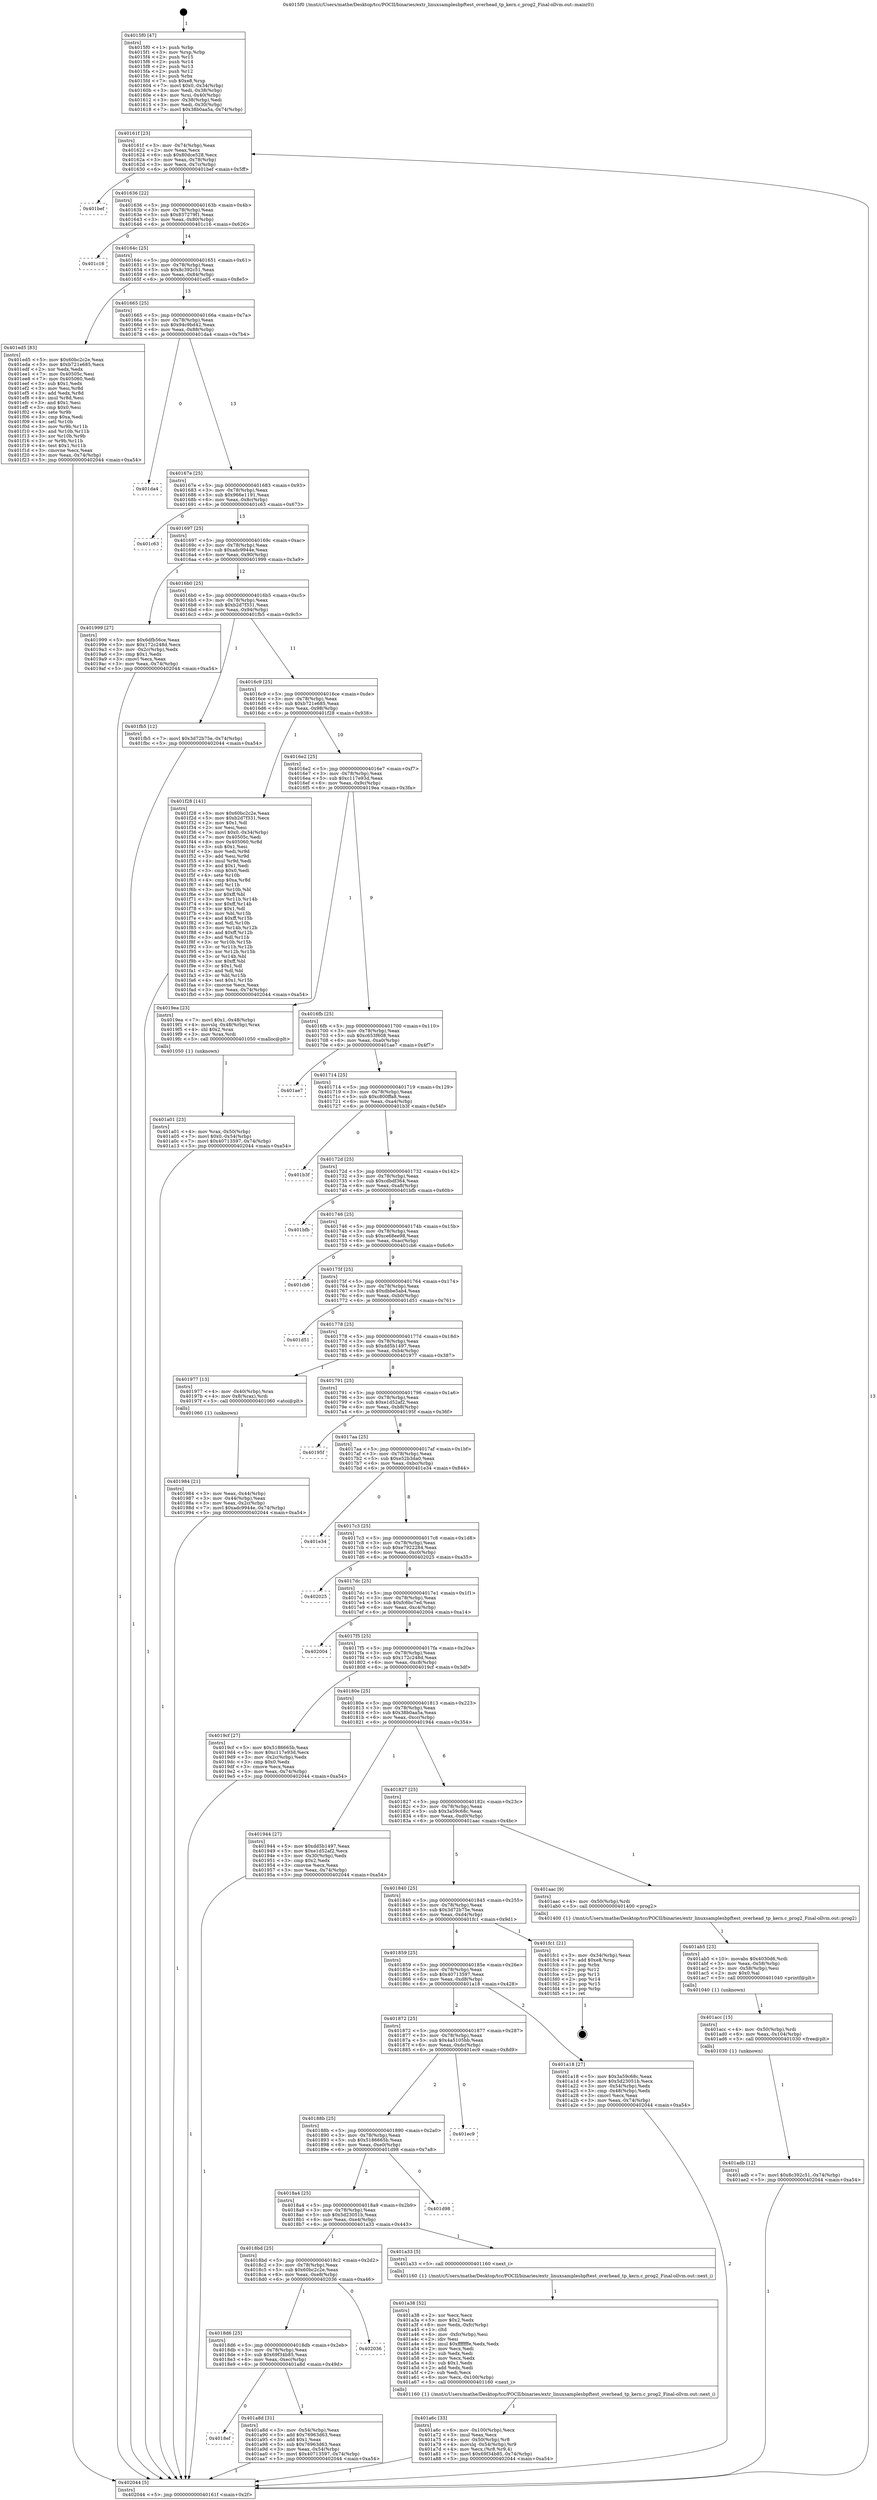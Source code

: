 digraph "0x4015f0" {
  label = "0x4015f0 (/mnt/c/Users/mathe/Desktop/tcc/POCII/binaries/extr_linuxsamplesbpftest_overhead_tp_kern.c_prog2_Final-ollvm.out::main(0))"
  labelloc = "t"
  node[shape=record]

  Entry [label="",width=0.3,height=0.3,shape=circle,fillcolor=black,style=filled]
  "0x40161f" [label="{
     0x40161f [23]\l
     | [instrs]\l
     &nbsp;&nbsp;0x40161f \<+3\>: mov -0x74(%rbp),%eax\l
     &nbsp;&nbsp;0x401622 \<+2\>: mov %eax,%ecx\l
     &nbsp;&nbsp;0x401624 \<+6\>: sub $0x80dce528,%ecx\l
     &nbsp;&nbsp;0x40162a \<+3\>: mov %eax,-0x78(%rbp)\l
     &nbsp;&nbsp;0x40162d \<+3\>: mov %ecx,-0x7c(%rbp)\l
     &nbsp;&nbsp;0x401630 \<+6\>: je 0000000000401bef \<main+0x5ff\>\l
  }"]
  "0x401bef" [label="{
     0x401bef\l
  }", style=dashed]
  "0x401636" [label="{
     0x401636 [22]\l
     | [instrs]\l
     &nbsp;&nbsp;0x401636 \<+5\>: jmp 000000000040163b \<main+0x4b\>\l
     &nbsp;&nbsp;0x40163b \<+3\>: mov -0x78(%rbp),%eax\l
     &nbsp;&nbsp;0x40163e \<+5\>: sub $0x837279f1,%eax\l
     &nbsp;&nbsp;0x401643 \<+3\>: mov %eax,-0x80(%rbp)\l
     &nbsp;&nbsp;0x401646 \<+6\>: je 0000000000401c16 \<main+0x626\>\l
  }"]
  Exit [label="",width=0.3,height=0.3,shape=circle,fillcolor=black,style=filled,peripheries=2]
  "0x401c16" [label="{
     0x401c16\l
  }", style=dashed]
  "0x40164c" [label="{
     0x40164c [25]\l
     | [instrs]\l
     &nbsp;&nbsp;0x40164c \<+5\>: jmp 0000000000401651 \<main+0x61\>\l
     &nbsp;&nbsp;0x401651 \<+3\>: mov -0x78(%rbp),%eax\l
     &nbsp;&nbsp;0x401654 \<+5\>: sub $0x8c392c51,%eax\l
     &nbsp;&nbsp;0x401659 \<+6\>: mov %eax,-0x84(%rbp)\l
     &nbsp;&nbsp;0x40165f \<+6\>: je 0000000000401ed5 \<main+0x8e5\>\l
  }"]
  "0x401adb" [label="{
     0x401adb [12]\l
     | [instrs]\l
     &nbsp;&nbsp;0x401adb \<+7\>: movl $0x8c392c51,-0x74(%rbp)\l
     &nbsp;&nbsp;0x401ae2 \<+5\>: jmp 0000000000402044 \<main+0xa54\>\l
  }"]
  "0x401ed5" [label="{
     0x401ed5 [83]\l
     | [instrs]\l
     &nbsp;&nbsp;0x401ed5 \<+5\>: mov $0x60bc2c2e,%eax\l
     &nbsp;&nbsp;0x401eda \<+5\>: mov $0xb721e685,%ecx\l
     &nbsp;&nbsp;0x401edf \<+2\>: xor %edx,%edx\l
     &nbsp;&nbsp;0x401ee1 \<+7\>: mov 0x40505c,%esi\l
     &nbsp;&nbsp;0x401ee8 \<+7\>: mov 0x405060,%edi\l
     &nbsp;&nbsp;0x401eef \<+3\>: sub $0x1,%edx\l
     &nbsp;&nbsp;0x401ef2 \<+3\>: mov %esi,%r8d\l
     &nbsp;&nbsp;0x401ef5 \<+3\>: add %edx,%r8d\l
     &nbsp;&nbsp;0x401ef8 \<+4\>: imul %r8d,%esi\l
     &nbsp;&nbsp;0x401efc \<+3\>: and $0x1,%esi\l
     &nbsp;&nbsp;0x401eff \<+3\>: cmp $0x0,%esi\l
     &nbsp;&nbsp;0x401f02 \<+4\>: sete %r9b\l
     &nbsp;&nbsp;0x401f06 \<+3\>: cmp $0xa,%edi\l
     &nbsp;&nbsp;0x401f09 \<+4\>: setl %r10b\l
     &nbsp;&nbsp;0x401f0d \<+3\>: mov %r9b,%r11b\l
     &nbsp;&nbsp;0x401f10 \<+3\>: and %r10b,%r11b\l
     &nbsp;&nbsp;0x401f13 \<+3\>: xor %r10b,%r9b\l
     &nbsp;&nbsp;0x401f16 \<+3\>: or %r9b,%r11b\l
     &nbsp;&nbsp;0x401f19 \<+4\>: test $0x1,%r11b\l
     &nbsp;&nbsp;0x401f1d \<+3\>: cmovne %ecx,%eax\l
     &nbsp;&nbsp;0x401f20 \<+3\>: mov %eax,-0x74(%rbp)\l
     &nbsp;&nbsp;0x401f23 \<+5\>: jmp 0000000000402044 \<main+0xa54\>\l
  }"]
  "0x401665" [label="{
     0x401665 [25]\l
     | [instrs]\l
     &nbsp;&nbsp;0x401665 \<+5\>: jmp 000000000040166a \<main+0x7a\>\l
     &nbsp;&nbsp;0x40166a \<+3\>: mov -0x78(%rbp),%eax\l
     &nbsp;&nbsp;0x40166d \<+5\>: sub $0x94c9bd42,%eax\l
     &nbsp;&nbsp;0x401672 \<+6\>: mov %eax,-0x88(%rbp)\l
     &nbsp;&nbsp;0x401678 \<+6\>: je 0000000000401da4 \<main+0x7b4\>\l
  }"]
  "0x401acc" [label="{
     0x401acc [15]\l
     | [instrs]\l
     &nbsp;&nbsp;0x401acc \<+4\>: mov -0x50(%rbp),%rdi\l
     &nbsp;&nbsp;0x401ad0 \<+6\>: mov %eax,-0x104(%rbp)\l
     &nbsp;&nbsp;0x401ad6 \<+5\>: call 0000000000401030 \<free@plt\>\l
     | [calls]\l
     &nbsp;&nbsp;0x401030 \{1\} (unknown)\l
  }"]
  "0x401da4" [label="{
     0x401da4\l
  }", style=dashed]
  "0x40167e" [label="{
     0x40167e [25]\l
     | [instrs]\l
     &nbsp;&nbsp;0x40167e \<+5\>: jmp 0000000000401683 \<main+0x93\>\l
     &nbsp;&nbsp;0x401683 \<+3\>: mov -0x78(%rbp),%eax\l
     &nbsp;&nbsp;0x401686 \<+5\>: sub $0x966e1191,%eax\l
     &nbsp;&nbsp;0x40168b \<+6\>: mov %eax,-0x8c(%rbp)\l
     &nbsp;&nbsp;0x401691 \<+6\>: je 0000000000401c63 \<main+0x673\>\l
  }"]
  "0x401ab5" [label="{
     0x401ab5 [23]\l
     | [instrs]\l
     &nbsp;&nbsp;0x401ab5 \<+10\>: movabs $0x4030d6,%rdi\l
     &nbsp;&nbsp;0x401abf \<+3\>: mov %eax,-0x58(%rbp)\l
     &nbsp;&nbsp;0x401ac2 \<+3\>: mov -0x58(%rbp),%esi\l
     &nbsp;&nbsp;0x401ac5 \<+2\>: mov $0x0,%al\l
     &nbsp;&nbsp;0x401ac7 \<+5\>: call 0000000000401040 \<printf@plt\>\l
     | [calls]\l
     &nbsp;&nbsp;0x401040 \{1\} (unknown)\l
  }"]
  "0x401c63" [label="{
     0x401c63\l
  }", style=dashed]
  "0x401697" [label="{
     0x401697 [25]\l
     | [instrs]\l
     &nbsp;&nbsp;0x401697 \<+5\>: jmp 000000000040169c \<main+0xac\>\l
     &nbsp;&nbsp;0x40169c \<+3\>: mov -0x78(%rbp),%eax\l
     &nbsp;&nbsp;0x40169f \<+5\>: sub $0xadc9944e,%eax\l
     &nbsp;&nbsp;0x4016a4 \<+6\>: mov %eax,-0x90(%rbp)\l
     &nbsp;&nbsp;0x4016aa \<+6\>: je 0000000000401999 \<main+0x3a9\>\l
  }"]
  "0x4018ef" [label="{
     0x4018ef\l
  }", style=dashed]
  "0x401999" [label="{
     0x401999 [27]\l
     | [instrs]\l
     &nbsp;&nbsp;0x401999 \<+5\>: mov $0x6dfb56ce,%eax\l
     &nbsp;&nbsp;0x40199e \<+5\>: mov $0x172c248d,%ecx\l
     &nbsp;&nbsp;0x4019a3 \<+3\>: mov -0x2c(%rbp),%edx\l
     &nbsp;&nbsp;0x4019a6 \<+3\>: cmp $0x1,%edx\l
     &nbsp;&nbsp;0x4019a9 \<+3\>: cmovl %ecx,%eax\l
     &nbsp;&nbsp;0x4019ac \<+3\>: mov %eax,-0x74(%rbp)\l
     &nbsp;&nbsp;0x4019af \<+5\>: jmp 0000000000402044 \<main+0xa54\>\l
  }"]
  "0x4016b0" [label="{
     0x4016b0 [25]\l
     | [instrs]\l
     &nbsp;&nbsp;0x4016b0 \<+5\>: jmp 00000000004016b5 \<main+0xc5\>\l
     &nbsp;&nbsp;0x4016b5 \<+3\>: mov -0x78(%rbp),%eax\l
     &nbsp;&nbsp;0x4016b8 \<+5\>: sub $0xb2d7f331,%eax\l
     &nbsp;&nbsp;0x4016bd \<+6\>: mov %eax,-0x94(%rbp)\l
     &nbsp;&nbsp;0x4016c3 \<+6\>: je 0000000000401fb5 \<main+0x9c5\>\l
  }"]
  "0x401a8d" [label="{
     0x401a8d [31]\l
     | [instrs]\l
     &nbsp;&nbsp;0x401a8d \<+3\>: mov -0x54(%rbp),%eax\l
     &nbsp;&nbsp;0x401a90 \<+5\>: add $0x76963d63,%eax\l
     &nbsp;&nbsp;0x401a95 \<+3\>: add $0x1,%eax\l
     &nbsp;&nbsp;0x401a98 \<+5\>: sub $0x76963d63,%eax\l
     &nbsp;&nbsp;0x401a9d \<+3\>: mov %eax,-0x54(%rbp)\l
     &nbsp;&nbsp;0x401aa0 \<+7\>: movl $0x40713597,-0x74(%rbp)\l
     &nbsp;&nbsp;0x401aa7 \<+5\>: jmp 0000000000402044 \<main+0xa54\>\l
  }"]
  "0x401fb5" [label="{
     0x401fb5 [12]\l
     | [instrs]\l
     &nbsp;&nbsp;0x401fb5 \<+7\>: movl $0x3d72b75e,-0x74(%rbp)\l
     &nbsp;&nbsp;0x401fbc \<+5\>: jmp 0000000000402044 \<main+0xa54\>\l
  }"]
  "0x4016c9" [label="{
     0x4016c9 [25]\l
     | [instrs]\l
     &nbsp;&nbsp;0x4016c9 \<+5\>: jmp 00000000004016ce \<main+0xde\>\l
     &nbsp;&nbsp;0x4016ce \<+3\>: mov -0x78(%rbp),%eax\l
     &nbsp;&nbsp;0x4016d1 \<+5\>: sub $0xb721e685,%eax\l
     &nbsp;&nbsp;0x4016d6 \<+6\>: mov %eax,-0x98(%rbp)\l
     &nbsp;&nbsp;0x4016dc \<+6\>: je 0000000000401f28 \<main+0x938\>\l
  }"]
  "0x4018d6" [label="{
     0x4018d6 [25]\l
     | [instrs]\l
     &nbsp;&nbsp;0x4018d6 \<+5\>: jmp 00000000004018db \<main+0x2eb\>\l
     &nbsp;&nbsp;0x4018db \<+3\>: mov -0x78(%rbp),%eax\l
     &nbsp;&nbsp;0x4018de \<+5\>: sub $0x69f34b85,%eax\l
     &nbsp;&nbsp;0x4018e3 \<+6\>: mov %eax,-0xec(%rbp)\l
     &nbsp;&nbsp;0x4018e9 \<+6\>: je 0000000000401a8d \<main+0x49d\>\l
  }"]
  "0x401f28" [label="{
     0x401f28 [141]\l
     | [instrs]\l
     &nbsp;&nbsp;0x401f28 \<+5\>: mov $0x60bc2c2e,%eax\l
     &nbsp;&nbsp;0x401f2d \<+5\>: mov $0xb2d7f331,%ecx\l
     &nbsp;&nbsp;0x401f32 \<+2\>: mov $0x1,%dl\l
     &nbsp;&nbsp;0x401f34 \<+2\>: xor %esi,%esi\l
     &nbsp;&nbsp;0x401f36 \<+7\>: movl $0x0,-0x34(%rbp)\l
     &nbsp;&nbsp;0x401f3d \<+7\>: mov 0x40505c,%edi\l
     &nbsp;&nbsp;0x401f44 \<+8\>: mov 0x405060,%r8d\l
     &nbsp;&nbsp;0x401f4c \<+3\>: sub $0x1,%esi\l
     &nbsp;&nbsp;0x401f4f \<+3\>: mov %edi,%r9d\l
     &nbsp;&nbsp;0x401f52 \<+3\>: add %esi,%r9d\l
     &nbsp;&nbsp;0x401f55 \<+4\>: imul %r9d,%edi\l
     &nbsp;&nbsp;0x401f59 \<+3\>: and $0x1,%edi\l
     &nbsp;&nbsp;0x401f5c \<+3\>: cmp $0x0,%edi\l
     &nbsp;&nbsp;0x401f5f \<+4\>: sete %r10b\l
     &nbsp;&nbsp;0x401f63 \<+4\>: cmp $0xa,%r8d\l
     &nbsp;&nbsp;0x401f67 \<+4\>: setl %r11b\l
     &nbsp;&nbsp;0x401f6b \<+3\>: mov %r10b,%bl\l
     &nbsp;&nbsp;0x401f6e \<+3\>: xor $0xff,%bl\l
     &nbsp;&nbsp;0x401f71 \<+3\>: mov %r11b,%r14b\l
     &nbsp;&nbsp;0x401f74 \<+4\>: xor $0xff,%r14b\l
     &nbsp;&nbsp;0x401f78 \<+3\>: xor $0x1,%dl\l
     &nbsp;&nbsp;0x401f7b \<+3\>: mov %bl,%r15b\l
     &nbsp;&nbsp;0x401f7e \<+4\>: and $0xff,%r15b\l
     &nbsp;&nbsp;0x401f82 \<+3\>: and %dl,%r10b\l
     &nbsp;&nbsp;0x401f85 \<+3\>: mov %r14b,%r12b\l
     &nbsp;&nbsp;0x401f88 \<+4\>: and $0xff,%r12b\l
     &nbsp;&nbsp;0x401f8c \<+3\>: and %dl,%r11b\l
     &nbsp;&nbsp;0x401f8f \<+3\>: or %r10b,%r15b\l
     &nbsp;&nbsp;0x401f92 \<+3\>: or %r11b,%r12b\l
     &nbsp;&nbsp;0x401f95 \<+3\>: xor %r12b,%r15b\l
     &nbsp;&nbsp;0x401f98 \<+3\>: or %r14b,%bl\l
     &nbsp;&nbsp;0x401f9b \<+3\>: xor $0xff,%bl\l
     &nbsp;&nbsp;0x401f9e \<+3\>: or $0x1,%dl\l
     &nbsp;&nbsp;0x401fa1 \<+2\>: and %dl,%bl\l
     &nbsp;&nbsp;0x401fa3 \<+3\>: or %bl,%r15b\l
     &nbsp;&nbsp;0x401fa6 \<+4\>: test $0x1,%r15b\l
     &nbsp;&nbsp;0x401faa \<+3\>: cmovne %ecx,%eax\l
     &nbsp;&nbsp;0x401fad \<+3\>: mov %eax,-0x74(%rbp)\l
     &nbsp;&nbsp;0x401fb0 \<+5\>: jmp 0000000000402044 \<main+0xa54\>\l
  }"]
  "0x4016e2" [label="{
     0x4016e2 [25]\l
     | [instrs]\l
     &nbsp;&nbsp;0x4016e2 \<+5\>: jmp 00000000004016e7 \<main+0xf7\>\l
     &nbsp;&nbsp;0x4016e7 \<+3\>: mov -0x78(%rbp),%eax\l
     &nbsp;&nbsp;0x4016ea \<+5\>: sub $0xc117e93d,%eax\l
     &nbsp;&nbsp;0x4016ef \<+6\>: mov %eax,-0x9c(%rbp)\l
     &nbsp;&nbsp;0x4016f5 \<+6\>: je 00000000004019ea \<main+0x3fa\>\l
  }"]
  "0x402036" [label="{
     0x402036\l
  }", style=dashed]
  "0x4019ea" [label="{
     0x4019ea [23]\l
     | [instrs]\l
     &nbsp;&nbsp;0x4019ea \<+7\>: movl $0x1,-0x48(%rbp)\l
     &nbsp;&nbsp;0x4019f1 \<+4\>: movslq -0x48(%rbp),%rax\l
     &nbsp;&nbsp;0x4019f5 \<+4\>: shl $0x2,%rax\l
     &nbsp;&nbsp;0x4019f9 \<+3\>: mov %rax,%rdi\l
     &nbsp;&nbsp;0x4019fc \<+5\>: call 0000000000401050 \<malloc@plt\>\l
     | [calls]\l
     &nbsp;&nbsp;0x401050 \{1\} (unknown)\l
  }"]
  "0x4016fb" [label="{
     0x4016fb [25]\l
     | [instrs]\l
     &nbsp;&nbsp;0x4016fb \<+5\>: jmp 0000000000401700 \<main+0x110\>\l
     &nbsp;&nbsp;0x401700 \<+3\>: mov -0x78(%rbp),%eax\l
     &nbsp;&nbsp;0x401703 \<+5\>: sub $0xc653f608,%eax\l
     &nbsp;&nbsp;0x401708 \<+6\>: mov %eax,-0xa0(%rbp)\l
     &nbsp;&nbsp;0x40170e \<+6\>: je 0000000000401ae7 \<main+0x4f7\>\l
  }"]
  "0x401a6c" [label="{
     0x401a6c [33]\l
     | [instrs]\l
     &nbsp;&nbsp;0x401a6c \<+6\>: mov -0x100(%rbp),%ecx\l
     &nbsp;&nbsp;0x401a72 \<+3\>: imul %eax,%ecx\l
     &nbsp;&nbsp;0x401a75 \<+4\>: mov -0x50(%rbp),%r8\l
     &nbsp;&nbsp;0x401a79 \<+4\>: movslq -0x54(%rbp),%r9\l
     &nbsp;&nbsp;0x401a7d \<+4\>: mov %ecx,(%r8,%r9,4)\l
     &nbsp;&nbsp;0x401a81 \<+7\>: movl $0x69f34b85,-0x74(%rbp)\l
     &nbsp;&nbsp;0x401a88 \<+5\>: jmp 0000000000402044 \<main+0xa54\>\l
  }"]
  "0x401ae7" [label="{
     0x401ae7\l
  }", style=dashed]
  "0x401714" [label="{
     0x401714 [25]\l
     | [instrs]\l
     &nbsp;&nbsp;0x401714 \<+5\>: jmp 0000000000401719 \<main+0x129\>\l
     &nbsp;&nbsp;0x401719 \<+3\>: mov -0x78(%rbp),%eax\l
     &nbsp;&nbsp;0x40171c \<+5\>: sub $0xc800ffa8,%eax\l
     &nbsp;&nbsp;0x401721 \<+6\>: mov %eax,-0xa4(%rbp)\l
     &nbsp;&nbsp;0x401727 \<+6\>: je 0000000000401b3f \<main+0x54f\>\l
  }"]
  "0x401a38" [label="{
     0x401a38 [52]\l
     | [instrs]\l
     &nbsp;&nbsp;0x401a38 \<+2\>: xor %ecx,%ecx\l
     &nbsp;&nbsp;0x401a3a \<+5\>: mov $0x2,%edx\l
     &nbsp;&nbsp;0x401a3f \<+6\>: mov %edx,-0xfc(%rbp)\l
     &nbsp;&nbsp;0x401a45 \<+1\>: cltd\l
     &nbsp;&nbsp;0x401a46 \<+6\>: mov -0xfc(%rbp),%esi\l
     &nbsp;&nbsp;0x401a4c \<+2\>: idiv %esi\l
     &nbsp;&nbsp;0x401a4e \<+6\>: imul $0xfffffffe,%edx,%edx\l
     &nbsp;&nbsp;0x401a54 \<+2\>: mov %ecx,%edi\l
     &nbsp;&nbsp;0x401a56 \<+2\>: sub %edx,%edi\l
     &nbsp;&nbsp;0x401a58 \<+2\>: mov %ecx,%edx\l
     &nbsp;&nbsp;0x401a5a \<+3\>: sub $0x1,%edx\l
     &nbsp;&nbsp;0x401a5d \<+2\>: add %edx,%edi\l
     &nbsp;&nbsp;0x401a5f \<+2\>: sub %edi,%ecx\l
     &nbsp;&nbsp;0x401a61 \<+6\>: mov %ecx,-0x100(%rbp)\l
     &nbsp;&nbsp;0x401a67 \<+5\>: call 0000000000401160 \<next_i\>\l
     | [calls]\l
     &nbsp;&nbsp;0x401160 \{1\} (/mnt/c/Users/mathe/Desktop/tcc/POCII/binaries/extr_linuxsamplesbpftest_overhead_tp_kern.c_prog2_Final-ollvm.out::next_i)\l
  }"]
  "0x401b3f" [label="{
     0x401b3f\l
  }", style=dashed]
  "0x40172d" [label="{
     0x40172d [25]\l
     | [instrs]\l
     &nbsp;&nbsp;0x40172d \<+5\>: jmp 0000000000401732 \<main+0x142\>\l
     &nbsp;&nbsp;0x401732 \<+3\>: mov -0x78(%rbp),%eax\l
     &nbsp;&nbsp;0x401735 \<+5\>: sub $0xcdbdf364,%eax\l
     &nbsp;&nbsp;0x40173a \<+6\>: mov %eax,-0xa8(%rbp)\l
     &nbsp;&nbsp;0x401740 \<+6\>: je 0000000000401bfb \<main+0x60b\>\l
  }"]
  "0x4018bd" [label="{
     0x4018bd [25]\l
     | [instrs]\l
     &nbsp;&nbsp;0x4018bd \<+5\>: jmp 00000000004018c2 \<main+0x2d2\>\l
     &nbsp;&nbsp;0x4018c2 \<+3\>: mov -0x78(%rbp),%eax\l
     &nbsp;&nbsp;0x4018c5 \<+5\>: sub $0x60bc2c2e,%eax\l
     &nbsp;&nbsp;0x4018ca \<+6\>: mov %eax,-0xe8(%rbp)\l
     &nbsp;&nbsp;0x4018d0 \<+6\>: je 0000000000402036 \<main+0xa46\>\l
  }"]
  "0x401bfb" [label="{
     0x401bfb\l
  }", style=dashed]
  "0x401746" [label="{
     0x401746 [25]\l
     | [instrs]\l
     &nbsp;&nbsp;0x401746 \<+5\>: jmp 000000000040174b \<main+0x15b\>\l
     &nbsp;&nbsp;0x40174b \<+3\>: mov -0x78(%rbp),%eax\l
     &nbsp;&nbsp;0x40174e \<+5\>: sub $0xce68ee98,%eax\l
     &nbsp;&nbsp;0x401753 \<+6\>: mov %eax,-0xac(%rbp)\l
     &nbsp;&nbsp;0x401759 \<+6\>: je 0000000000401cb6 \<main+0x6c6\>\l
  }"]
  "0x401a33" [label="{
     0x401a33 [5]\l
     | [instrs]\l
     &nbsp;&nbsp;0x401a33 \<+5\>: call 0000000000401160 \<next_i\>\l
     | [calls]\l
     &nbsp;&nbsp;0x401160 \{1\} (/mnt/c/Users/mathe/Desktop/tcc/POCII/binaries/extr_linuxsamplesbpftest_overhead_tp_kern.c_prog2_Final-ollvm.out::next_i)\l
  }"]
  "0x401cb6" [label="{
     0x401cb6\l
  }", style=dashed]
  "0x40175f" [label="{
     0x40175f [25]\l
     | [instrs]\l
     &nbsp;&nbsp;0x40175f \<+5\>: jmp 0000000000401764 \<main+0x174\>\l
     &nbsp;&nbsp;0x401764 \<+3\>: mov -0x78(%rbp),%eax\l
     &nbsp;&nbsp;0x401767 \<+5\>: sub $0xdbbe5ab4,%eax\l
     &nbsp;&nbsp;0x40176c \<+6\>: mov %eax,-0xb0(%rbp)\l
     &nbsp;&nbsp;0x401772 \<+6\>: je 0000000000401d51 \<main+0x761\>\l
  }"]
  "0x4018a4" [label="{
     0x4018a4 [25]\l
     | [instrs]\l
     &nbsp;&nbsp;0x4018a4 \<+5\>: jmp 00000000004018a9 \<main+0x2b9\>\l
     &nbsp;&nbsp;0x4018a9 \<+3\>: mov -0x78(%rbp),%eax\l
     &nbsp;&nbsp;0x4018ac \<+5\>: sub $0x5d23051b,%eax\l
     &nbsp;&nbsp;0x4018b1 \<+6\>: mov %eax,-0xe4(%rbp)\l
     &nbsp;&nbsp;0x4018b7 \<+6\>: je 0000000000401a33 \<main+0x443\>\l
  }"]
  "0x401d51" [label="{
     0x401d51\l
  }", style=dashed]
  "0x401778" [label="{
     0x401778 [25]\l
     | [instrs]\l
     &nbsp;&nbsp;0x401778 \<+5\>: jmp 000000000040177d \<main+0x18d\>\l
     &nbsp;&nbsp;0x40177d \<+3\>: mov -0x78(%rbp),%eax\l
     &nbsp;&nbsp;0x401780 \<+5\>: sub $0xdd5b1497,%eax\l
     &nbsp;&nbsp;0x401785 \<+6\>: mov %eax,-0xb4(%rbp)\l
     &nbsp;&nbsp;0x40178b \<+6\>: je 0000000000401977 \<main+0x387\>\l
  }"]
  "0x401d98" [label="{
     0x401d98\l
  }", style=dashed]
  "0x401977" [label="{
     0x401977 [13]\l
     | [instrs]\l
     &nbsp;&nbsp;0x401977 \<+4\>: mov -0x40(%rbp),%rax\l
     &nbsp;&nbsp;0x40197b \<+4\>: mov 0x8(%rax),%rdi\l
     &nbsp;&nbsp;0x40197f \<+5\>: call 0000000000401060 \<atoi@plt\>\l
     | [calls]\l
     &nbsp;&nbsp;0x401060 \{1\} (unknown)\l
  }"]
  "0x401791" [label="{
     0x401791 [25]\l
     | [instrs]\l
     &nbsp;&nbsp;0x401791 \<+5\>: jmp 0000000000401796 \<main+0x1a6\>\l
     &nbsp;&nbsp;0x401796 \<+3\>: mov -0x78(%rbp),%eax\l
     &nbsp;&nbsp;0x401799 \<+5\>: sub $0xe1d52af2,%eax\l
     &nbsp;&nbsp;0x40179e \<+6\>: mov %eax,-0xb8(%rbp)\l
     &nbsp;&nbsp;0x4017a4 \<+6\>: je 000000000040195f \<main+0x36f\>\l
  }"]
  "0x40188b" [label="{
     0x40188b [25]\l
     | [instrs]\l
     &nbsp;&nbsp;0x40188b \<+5\>: jmp 0000000000401890 \<main+0x2a0\>\l
     &nbsp;&nbsp;0x401890 \<+3\>: mov -0x78(%rbp),%eax\l
     &nbsp;&nbsp;0x401893 \<+5\>: sub $0x5186665b,%eax\l
     &nbsp;&nbsp;0x401898 \<+6\>: mov %eax,-0xe0(%rbp)\l
     &nbsp;&nbsp;0x40189e \<+6\>: je 0000000000401d98 \<main+0x7a8\>\l
  }"]
  "0x40195f" [label="{
     0x40195f\l
  }", style=dashed]
  "0x4017aa" [label="{
     0x4017aa [25]\l
     | [instrs]\l
     &nbsp;&nbsp;0x4017aa \<+5\>: jmp 00000000004017af \<main+0x1bf\>\l
     &nbsp;&nbsp;0x4017af \<+3\>: mov -0x78(%rbp),%eax\l
     &nbsp;&nbsp;0x4017b2 \<+5\>: sub $0xe52b3da0,%eax\l
     &nbsp;&nbsp;0x4017b7 \<+6\>: mov %eax,-0xbc(%rbp)\l
     &nbsp;&nbsp;0x4017bd \<+6\>: je 0000000000401e34 \<main+0x844\>\l
  }"]
  "0x401ec9" [label="{
     0x401ec9\l
  }", style=dashed]
  "0x401e34" [label="{
     0x401e34\l
  }", style=dashed]
  "0x4017c3" [label="{
     0x4017c3 [25]\l
     | [instrs]\l
     &nbsp;&nbsp;0x4017c3 \<+5\>: jmp 00000000004017c8 \<main+0x1d8\>\l
     &nbsp;&nbsp;0x4017c8 \<+3\>: mov -0x78(%rbp),%eax\l
     &nbsp;&nbsp;0x4017cb \<+5\>: sub $0xe7922284,%eax\l
     &nbsp;&nbsp;0x4017d0 \<+6\>: mov %eax,-0xc0(%rbp)\l
     &nbsp;&nbsp;0x4017d6 \<+6\>: je 0000000000402025 \<main+0xa35\>\l
  }"]
  "0x401872" [label="{
     0x401872 [25]\l
     | [instrs]\l
     &nbsp;&nbsp;0x401872 \<+5\>: jmp 0000000000401877 \<main+0x287\>\l
     &nbsp;&nbsp;0x401877 \<+3\>: mov -0x78(%rbp),%eax\l
     &nbsp;&nbsp;0x40187a \<+5\>: sub $0x4a5105bb,%eax\l
     &nbsp;&nbsp;0x40187f \<+6\>: mov %eax,-0xdc(%rbp)\l
     &nbsp;&nbsp;0x401885 \<+6\>: je 0000000000401ec9 \<main+0x8d9\>\l
  }"]
  "0x402025" [label="{
     0x402025\l
  }", style=dashed]
  "0x4017dc" [label="{
     0x4017dc [25]\l
     | [instrs]\l
     &nbsp;&nbsp;0x4017dc \<+5\>: jmp 00000000004017e1 \<main+0x1f1\>\l
     &nbsp;&nbsp;0x4017e1 \<+3\>: mov -0x78(%rbp),%eax\l
     &nbsp;&nbsp;0x4017e4 \<+5\>: sub $0xfc6bc7ed,%eax\l
     &nbsp;&nbsp;0x4017e9 \<+6\>: mov %eax,-0xc4(%rbp)\l
     &nbsp;&nbsp;0x4017ef \<+6\>: je 0000000000402004 \<main+0xa14\>\l
  }"]
  "0x401a18" [label="{
     0x401a18 [27]\l
     | [instrs]\l
     &nbsp;&nbsp;0x401a18 \<+5\>: mov $0x3a59c68c,%eax\l
     &nbsp;&nbsp;0x401a1d \<+5\>: mov $0x5d23051b,%ecx\l
     &nbsp;&nbsp;0x401a22 \<+3\>: mov -0x54(%rbp),%edx\l
     &nbsp;&nbsp;0x401a25 \<+3\>: cmp -0x48(%rbp),%edx\l
     &nbsp;&nbsp;0x401a28 \<+3\>: cmovl %ecx,%eax\l
     &nbsp;&nbsp;0x401a2b \<+3\>: mov %eax,-0x74(%rbp)\l
     &nbsp;&nbsp;0x401a2e \<+5\>: jmp 0000000000402044 \<main+0xa54\>\l
  }"]
  "0x402004" [label="{
     0x402004\l
  }", style=dashed]
  "0x4017f5" [label="{
     0x4017f5 [25]\l
     | [instrs]\l
     &nbsp;&nbsp;0x4017f5 \<+5\>: jmp 00000000004017fa \<main+0x20a\>\l
     &nbsp;&nbsp;0x4017fa \<+3\>: mov -0x78(%rbp),%eax\l
     &nbsp;&nbsp;0x4017fd \<+5\>: sub $0x172c248d,%eax\l
     &nbsp;&nbsp;0x401802 \<+6\>: mov %eax,-0xc8(%rbp)\l
     &nbsp;&nbsp;0x401808 \<+6\>: je 00000000004019cf \<main+0x3df\>\l
  }"]
  "0x401859" [label="{
     0x401859 [25]\l
     | [instrs]\l
     &nbsp;&nbsp;0x401859 \<+5\>: jmp 000000000040185e \<main+0x26e\>\l
     &nbsp;&nbsp;0x40185e \<+3\>: mov -0x78(%rbp),%eax\l
     &nbsp;&nbsp;0x401861 \<+5\>: sub $0x40713597,%eax\l
     &nbsp;&nbsp;0x401866 \<+6\>: mov %eax,-0xd8(%rbp)\l
     &nbsp;&nbsp;0x40186c \<+6\>: je 0000000000401a18 \<main+0x428\>\l
  }"]
  "0x4019cf" [label="{
     0x4019cf [27]\l
     | [instrs]\l
     &nbsp;&nbsp;0x4019cf \<+5\>: mov $0x5186665b,%eax\l
     &nbsp;&nbsp;0x4019d4 \<+5\>: mov $0xc117e93d,%ecx\l
     &nbsp;&nbsp;0x4019d9 \<+3\>: mov -0x2c(%rbp),%edx\l
     &nbsp;&nbsp;0x4019dc \<+3\>: cmp $0x0,%edx\l
     &nbsp;&nbsp;0x4019df \<+3\>: cmove %ecx,%eax\l
     &nbsp;&nbsp;0x4019e2 \<+3\>: mov %eax,-0x74(%rbp)\l
     &nbsp;&nbsp;0x4019e5 \<+5\>: jmp 0000000000402044 \<main+0xa54\>\l
  }"]
  "0x40180e" [label="{
     0x40180e [25]\l
     | [instrs]\l
     &nbsp;&nbsp;0x40180e \<+5\>: jmp 0000000000401813 \<main+0x223\>\l
     &nbsp;&nbsp;0x401813 \<+3\>: mov -0x78(%rbp),%eax\l
     &nbsp;&nbsp;0x401816 \<+5\>: sub $0x38b0aa5a,%eax\l
     &nbsp;&nbsp;0x40181b \<+6\>: mov %eax,-0xcc(%rbp)\l
     &nbsp;&nbsp;0x401821 \<+6\>: je 0000000000401944 \<main+0x354\>\l
  }"]
  "0x401fc1" [label="{
     0x401fc1 [21]\l
     | [instrs]\l
     &nbsp;&nbsp;0x401fc1 \<+3\>: mov -0x34(%rbp),%eax\l
     &nbsp;&nbsp;0x401fc4 \<+7\>: add $0xe8,%rsp\l
     &nbsp;&nbsp;0x401fcb \<+1\>: pop %rbx\l
     &nbsp;&nbsp;0x401fcc \<+2\>: pop %r12\l
     &nbsp;&nbsp;0x401fce \<+2\>: pop %r13\l
     &nbsp;&nbsp;0x401fd0 \<+2\>: pop %r14\l
     &nbsp;&nbsp;0x401fd2 \<+2\>: pop %r15\l
     &nbsp;&nbsp;0x401fd4 \<+1\>: pop %rbp\l
     &nbsp;&nbsp;0x401fd5 \<+1\>: ret\l
  }"]
  "0x401944" [label="{
     0x401944 [27]\l
     | [instrs]\l
     &nbsp;&nbsp;0x401944 \<+5\>: mov $0xdd5b1497,%eax\l
     &nbsp;&nbsp;0x401949 \<+5\>: mov $0xe1d52af2,%ecx\l
     &nbsp;&nbsp;0x40194e \<+3\>: mov -0x30(%rbp),%edx\l
     &nbsp;&nbsp;0x401951 \<+3\>: cmp $0x2,%edx\l
     &nbsp;&nbsp;0x401954 \<+3\>: cmovne %ecx,%eax\l
     &nbsp;&nbsp;0x401957 \<+3\>: mov %eax,-0x74(%rbp)\l
     &nbsp;&nbsp;0x40195a \<+5\>: jmp 0000000000402044 \<main+0xa54\>\l
  }"]
  "0x401827" [label="{
     0x401827 [25]\l
     | [instrs]\l
     &nbsp;&nbsp;0x401827 \<+5\>: jmp 000000000040182c \<main+0x23c\>\l
     &nbsp;&nbsp;0x40182c \<+3\>: mov -0x78(%rbp),%eax\l
     &nbsp;&nbsp;0x40182f \<+5\>: sub $0x3a59c68c,%eax\l
     &nbsp;&nbsp;0x401834 \<+6\>: mov %eax,-0xd0(%rbp)\l
     &nbsp;&nbsp;0x40183a \<+6\>: je 0000000000401aac \<main+0x4bc\>\l
  }"]
  "0x402044" [label="{
     0x402044 [5]\l
     | [instrs]\l
     &nbsp;&nbsp;0x402044 \<+5\>: jmp 000000000040161f \<main+0x2f\>\l
  }"]
  "0x4015f0" [label="{
     0x4015f0 [47]\l
     | [instrs]\l
     &nbsp;&nbsp;0x4015f0 \<+1\>: push %rbp\l
     &nbsp;&nbsp;0x4015f1 \<+3\>: mov %rsp,%rbp\l
     &nbsp;&nbsp;0x4015f4 \<+2\>: push %r15\l
     &nbsp;&nbsp;0x4015f6 \<+2\>: push %r14\l
     &nbsp;&nbsp;0x4015f8 \<+2\>: push %r13\l
     &nbsp;&nbsp;0x4015fa \<+2\>: push %r12\l
     &nbsp;&nbsp;0x4015fc \<+1\>: push %rbx\l
     &nbsp;&nbsp;0x4015fd \<+7\>: sub $0xe8,%rsp\l
     &nbsp;&nbsp;0x401604 \<+7\>: movl $0x0,-0x34(%rbp)\l
     &nbsp;&nbsp;0x40160b \<+3\>: mov %edi,-0x38(%rbp)\l
     &nbsp;&nbsp;0x40160e \<+4\>: mov %rsi,-0x40(%rbp)\l
     &nbsp;&nbsp;0x401612 \<+3\>: mov -0x38(%rbp),%edi\l
     &nbsp;&nbsp;0x401615 \<+3\>: mov %edi,-0x30(%rbp)\l
     &nbsp;&nbsp;0x401618 \<+7\>: movl $0x38b0aa5a,-0x74(%rbp)\l
  }"]
  "0x401984" [label="{
     0x401984 [21]\l
     | [instrs]\l
     &nbsp;&nbsp;0x401984 \<+3\>: mov %eax,-0x44(%rbp)\l
     &nbsp;&nbsp;0x401987 \<+3\>: mov -0x44(%rbp),%eax\l
     &nbsp;&nbsp;0x40198a \<+3\>: mov %eax,-0x2c(%rbp)\l
     &nbsp;&nbsp;0x40198d \<+7\>: movl $0xadc9944e,-0x74(%rbp)\l
     &nbsp;&nbsp;0x401994 \<+5\>: jmp 0000000000402044 \<main+0xa54\>\l
  }"]
  "0x401a01" [label="{
     0x401a01 [23]\l
     | [instrs]\l
     &nbsp;&nbsp;0x401a01 \<+4\>: mov %rax,-0x50(%rbp)\l
     &nbsp;&nbsp;0x401a05 \<+7\>: movl $0x0,-0x54(%rbp)\l
     &nbsp;&nbsp;0x401a0c \<+7\>: movl $0x40713597,-0x74(%rbp)\l
     &nbsp;&nbsp;0x401a13 \<+5\>: jmp 0000000000402044 \<main+0xa54\>\l
  }"]
  "0x401840" [label="{
     0x401840 [25]\l
     | [instrs]\l
     &nbsp;&nbsp;0x401840 \<+5\>: jmp 0000000000401845 \<main+0x255\>\l
     &nbsp;&nbsp;0x401845 \<+3\>: mov -0x78(%rbp),%eax\l
     &nbsp;&nbsp;0x401848 \<+5\>: sub $0x3d72b75e,%eax\l
     &nbsp;&nbsp;0x40184d \<+6\>: mov %eax,-0xd4(%rbp)\l
     &nbsp;&nbsp;0x401853 \<+6\>: je 0000000000401fc1 \<main+0x9d1\>\l
  }"]
  "0x401aac" [label="{
     0x401aac [9]\l
     | [instrs]\l
     &nbsp;&nbsp;0x401aac \<+4\>: mov -0x50(%rbp),%rdi\l
     &nbsp;&nbsp;0x401ab0 \<+5\>: call 0000000000401400 \<prog2\>\l
     | [calls]\l
     &nbsp;&nbsp;0x401400 \{1\} (/mnt/c/Users/mathe/Desktop/tcc/POCII/binaries/extr_linuxsamplesbpftest_overhead_tp_kern.c_prog2_Final-ollvm.out::prog2)\l
  }"]
  Entry -> "0x4015f0" [label=" 1"]
  "0x40161f" -> "0x401bef" [label=" 0"]
  "0x40161f" -> "0x401636" [label=" 14"]
  "0x401fc1" -> Exit [label=" 1"]
  "0x401636" -> "0x401c16" [label=" 0"]
  "0x401636" -> "0x40164c" [label=" 14"]
  "0x401fb5" -> "0x402044" [label=" 1"]
  "0x40164c" -> "0x401ed5" [label=" 1"]
  "0x40164c" -> "0x401665" [label=" 13"]
  "0x401f28" -> "0x402044" [label=" 1"]
  "0x401665" -> "0x401da4" [label=" 0"]
  "0x401665" -> "0x40167e" [label=" 13"]
  "0x401ed5" -> "0x402044" [label=" 1"]
  "0x40167e" -> "0x401c63" [label=" 0"]
  "0x40167e" -> "0x401697" [label=" 13"]
  "0x401adb" -> "0x402044" [label=" 1"]
  "0x401697" -> "0x401999" [label=" 1"]
  "0x401697" -> "0x4016b0" [label=" 12"]
  "0x401acc" -> "0x401adb" [label=" 1"]
  "0x4016b0" -> "0x401fb5" [label=" 1"]
  "0x4016b0" -> "0x4016c9" [label=" 11"]
  "0x401ab5" -> "0x401acc" [label=" 1"]
  "0x4016c9" -> "0x401f28" [label=" 1"]
  "0x4016c9" -> "0x4016e2" [label=" 10"]
  "0x401a8d" -> "0x402044" [label=" 1"]
  "0x4016e2" -> "0x4019ea" [label=" 1"]
  "0x4016e2" -> "0x4016fb" [label=" 9"]
  "0x4018d6" -> "0x4018ef" [label=" 0"]
  "0x4016fb" -> "0x401ae7" [label=" 0"]
  "0x4016fb" -> "0x401714" [label=" 9"]
  "0x401aac" -> "0x401ab5" [label=" 1"]
  "0x401714" -> "0x401b3f" [label=" 0"]
  "0x401714" -> "0x40172d" [label=" 9"]
  "0x4018bd" -> "0x4018d6" [label=" 1"]
  "0x40172d" -> "0x401bfb" [label=" 0"]
  "0x40172d" -> "0x401746" [label=" 9"]
  "0x4018bd" -> "0x402036" [label=" 0"]
  "0x401746" -> "0x401cb6" [label=" 0"]
  "0x401746" -> "0x40175f" [label=" 9"]
  "0x4018d6" -> "0x401a8d" [label=" 1"]
  "0x40175f" -> "0x401d51" [label=" 0"]
  "0x40175f" -> "0x401778" [label=" 9"]
  "0x401a38" -> "0x401a6c" [label=" 1"]
  "0x401778" -> "0x401977" [label=" 1"]
  "0x401778" -> "0x401791" [label=" 8"]
  "0x401a33" -> "0x401a38" [label=" 1"]
  "0x401791" -> "0x40195f" [label=" 0"]
  "0x401791" -> "0x4017aa" [label=" 8"]
  "0x4018a4" -> "0x401a33" [label=" 1"]
  "0x4017aa" -> "0x401e34" [label=" 0"]
  "0x4017aa" -> "0x4017c3" [label=" 8"]
  "0x401a6c" -> "0x402044" [label=" 1"]
  "0x4017c3" -> "0x402025" [label=" 0"]
  "0x4017c3" -> "0x4017dc" [label=" 8"]
  "0x40188b" -> "0x401d98" [label=" 0"]
  "0x4017dc" -> "0x402004" [label=" 0"]
  "0x4017dc" -> "0x4017f5" [label=" 8"]
  "0x4018a4" -> "0x4018bd" [label=" 1"]
  "0x4017f5" -> "0x4019cf" [label=" 1"]
  "0x4017f5" -> "0x40180e" [label=" 7"]
  "0x401872" -> "0x401ec9" [label=" 0"]
  "0x40180e" -> "0x401944" [label=" 1"]
  "0x40180e" -> "0x401827" [label=" 6"]
  "0x401944" -> "0x402044" [label=" 1"]
  "0x4015f0" -> "0x40161f" [label=" 1"]
  "0x402044" -> "0x40161f" [label=" 13"]
  "0x401977" -> "0x401984" [label=" 1"]
  "0x401984" -> "0x402044" [label=" 1"]
  "0x401999" -> "0x402044" [label=" 1"]
  "0x4019cf" -> "0x402044" [label=" 1"]
  "0x4019ea" -> "0x401a01" [label=" 1"]
  "0x401a01" -> "0x402044" [label=" 1"]
  "0x40188b" -> "0x4018a4" [label=" 2"]
  "0x401827" -> "0x401aac" [label=" 1"]
  "0x401827" -> "0x401840" [label=" 5"]
  "0x401a18" -> "0x402044" [label=" 2"]
  "0x401840" -> "0x401fc1" [label=" 1"]
  "0x401840" -> "0x401859" [label=" 4"]
  "0x401872" -> "0x40188b" [label=" 2"]
  "0x401859" -> "0x401a18" [label=" 2"]
  "0x401859" -> "0x401872" [label=" 2"]
}
